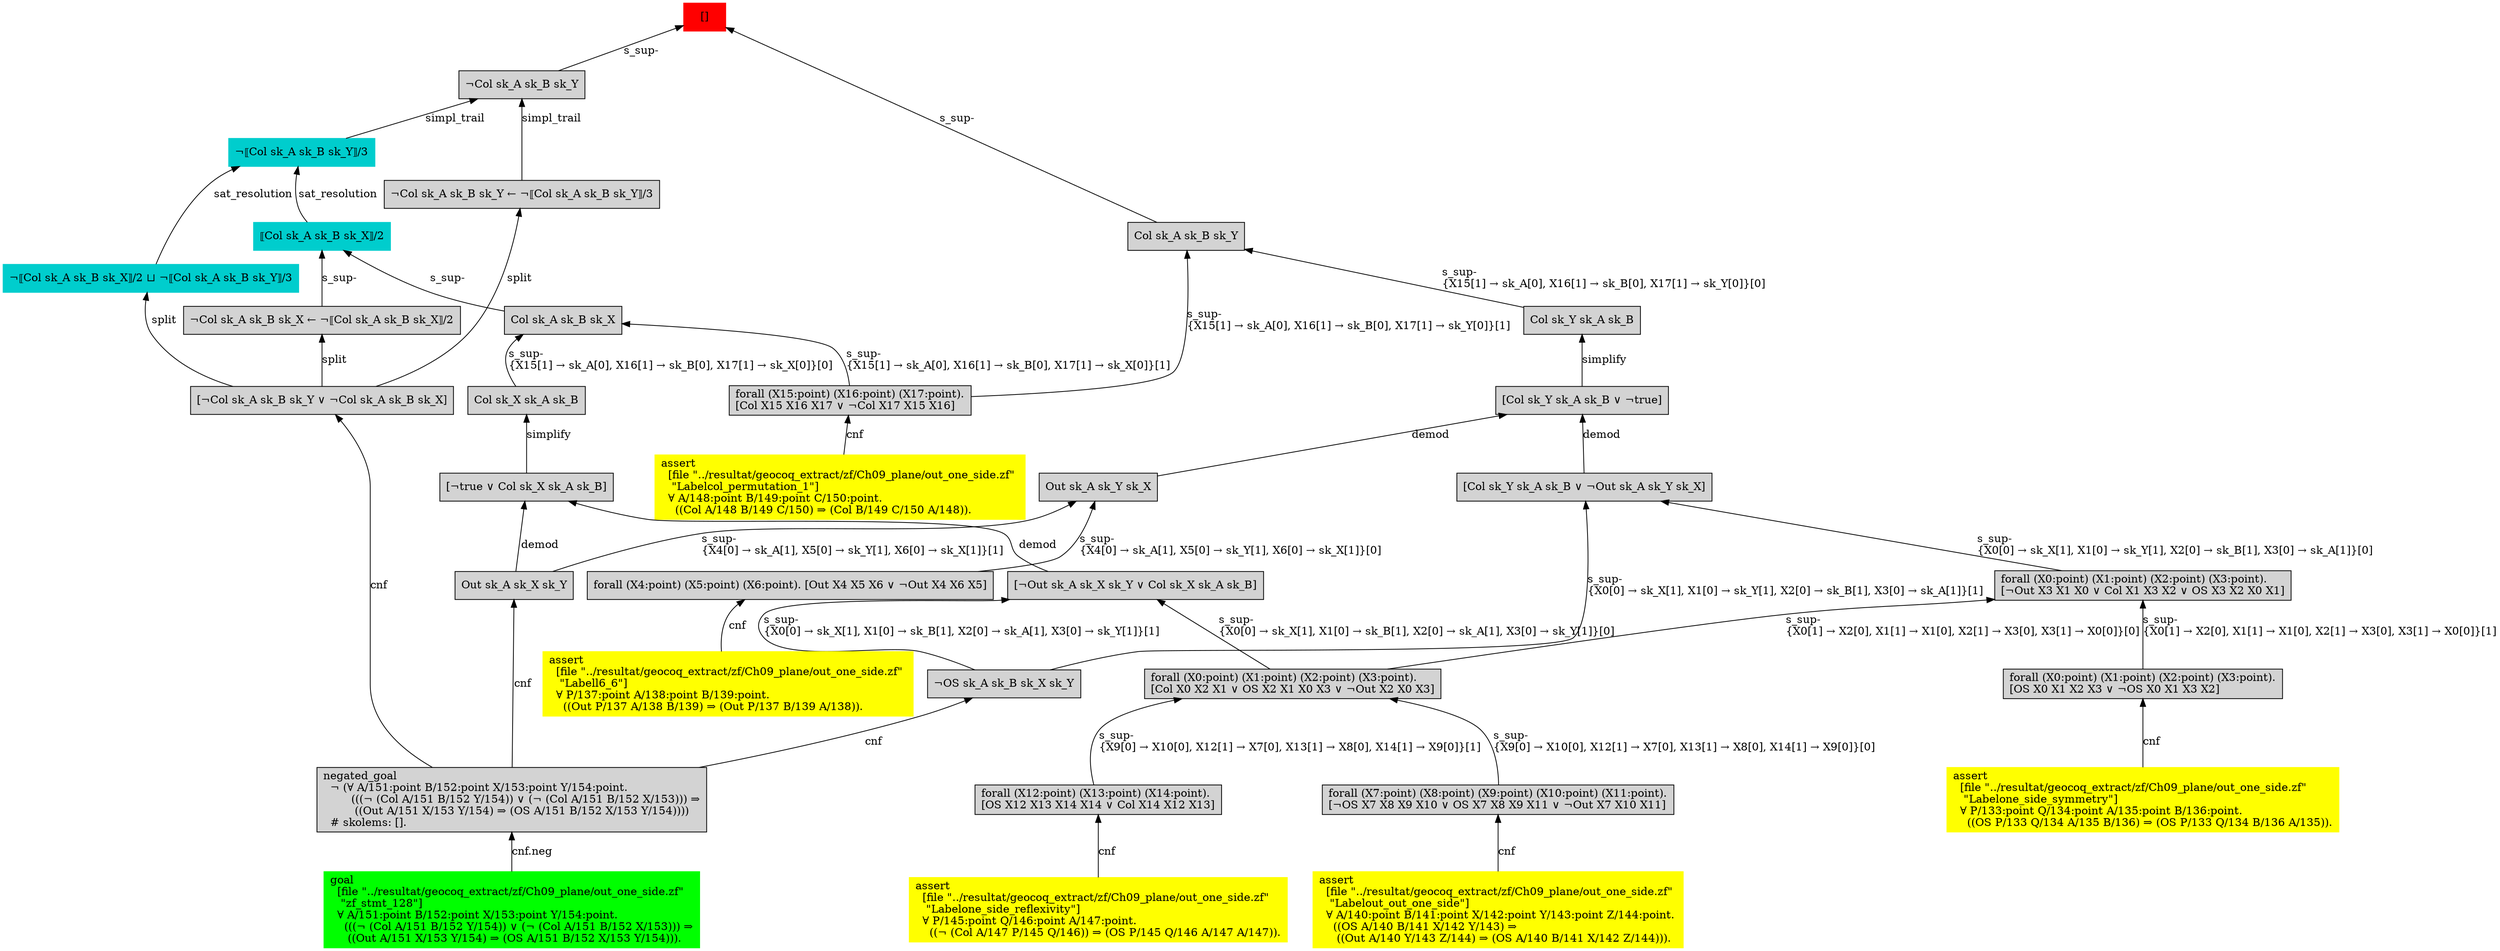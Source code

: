 digraph "unsat_graph" {
  vertex_0 [color=red, label="[]", shape=box, style=filled];
  vertex_0 -> vertex_1 [label="s_sup-\l", dir="back"];
  vertex_1 [shape=box, label="¬Col sk_A sk_B sk_Y\l", style=filled];
  vertex_1 -> vertex_2 [label="simpl_trail", dir="back"];
  vertex_2 [color=cyan3, shape=box, label="¬⟦Col sk_A sk_B sk_Y⟧/3\l", style=filled];
  vertex_2 -> vertex_3 [label="sat_resolution", dir="back"];
  vertex_3 [color=cyan3, shape=box, label="⟦Col sk_A sk_B sk_X⟧/2\l", style=filled];
  vertex_3 -> vertex_4 [label="s_sup-\l", dir="back"];
  vertex_4 [shape=box, label="¬Col sk_A sk_B sk_X ← ¬⟦Col sk_A sk_B sk_X⟧/2\l", style=filled];
  vertex_4 -> vertex_5 [label="split", dir="back"];
  vertex_5 [shape=box, label="[¬Col sk_A sk_B sk_Y ∨ ¬Col sk_A sk_B sk_X]\l", style=filled];
  vertex_5 -> vertex_6 [label="cnf", dir="back"];
  vertex_6 [shape=box, label="negated_goal\l  ¬ (∀ A/151:point B/152:point X/153:point Y/154:point.\l        (((¬ (Col A/151 B/152 Y/154)) ∨ (¬ (Col A/151 B/152 X/153))) ⇒\l         ((Out A/151 X/153 Y/154) ⇒ (OS A/151 B/152 X/153 Y/154))))\l  # skolems: [].\l", style=filled];
  vertex_6 -> vertex_7 [label="cnf.neg", dir="back"];
  vertex_7 [color=green, shape=box, label="goal\l  [file \"../resultat/geocoq_extract/zf/Ch09_plane/out_one_side.zf\" \l   \"zf_stmt_128\"]\l  ∀ A/151:point B/152:point X/153:point Y/154:point.\l    (((¬ (Col A/151 B/152 Y/154)) ∨ (¬ (Col A/151 B/152 X/153))) ⇒\l     ((Out A/151 X/153 Y/154) ⇒ (OS A/151 B/152 X/153 Y/154))).\l", style=filled];
  vertex_3 -> vertex_8 [label="s_sup-\l", dir="back"];
  vertex_8 [shape=box, label="Col sk_A sk_B sk_X\l", style=filled];
  vertex_8 -> vertex_9 [label="s_sup-\l\{X15[1] → sk_A[0], X16[1] → sk_B[0], X17[1] → sk_X[0]\}[1]\l", dir="back"];
  vertex_9 [shape=box, label="forall (X15:point) (X16:point) (X17:point).\l[Col X15 X16 X17 ∨ ¬Col X17 X15 X16]\l", style=filled];
  vertex_9 -> vertex_10 [label="cnf", dir="back"];
  vertex_10 [color=yellow, shape=box, label="assert\l  [file \"../resultat/geocoq_extract/zf/Ch09_plane/out_one_side.zf\" \l   \"Labelcol_permutation_1\"]\l  ∀ A/148:point B/149:point C/150:point.\l    ((Col A/148 B/149 C/150) ⇒ (Col B/149 C/150 A/148)).\l", style=filled];
  vertex_8 -> vertex_11 [label="s_sup-\l\{X15[1] → sk_A[0], X16[1] → sk_B[0], X17[1] → sk_X[0]\}[0]\l", dir="back"];
  vertex_11 [shape=box, label="Col sk_X sk_A sk_B\l", style=filled];
  vertex_11 -> vertex_12 [label="simplify", dir="back"];
  vertex_12 [shape=box, label="[¬true ∨ Col sk_X sk_A sk_B]\l", style=filled];
  vertex_12 -> vertex_13 [label="demod", dir="back"];
  vertex_13 [shape=box, label="Out sk_A sk_X sk_Y\l", style=filled];
  vertex_13 -> vertex_6 [label="cnf", dir="back"];
  vertex_12 -> vertex_14 [label="demod", dir="back"];
  vertex_14 [shape=box, label="[¬Out sk_A sk_X sk_Y ∨ Col sk_X sk_A sk_B]\l", style=filled];
  vertex_14 -> vertex_15 [label="s_sup-\l\{X0[0] → sk_X[1], X1[0] → sk_B[1], X2[0] → sk_A[1], X3[0] → sk_Y[1]\}[1]\l", dir="back"];
  vertex_15 [shape=box, label="¬OS sk_A sk_B sk_X sk_Y\l", style=filled];
  vertex_15 -> vertex_6 [label="cnf", dir="back"];
  vertex_14 -> vertex_16 [label="s_sup-\l\{X0[0] → sk_X[1], X1[0] → sk_B[1], X2[0] → sk_A[1], X3[0] → sk_Y[1]\}[0]\l", dir="back"];
  vertex_16 [shape=box, label="forall (X0:point) (X1:point) (X2:point) (X3:point).\l[Col X0 X2 X1 ∨ OS X2 X1 X0 X3 ∨ ¬Out X2 X0 X3]\l", style=filled];
  vertex_16 -> vertex_17 [label="s_sup-\l\{X9[0] → X10[0], X12[1] → X7[0], X13[1] → X8[0], X14[1] → X9[0]\}[0]\l", dir="back"];
  vertex_17 [shape=box, label="forall (X7:point) (X8:point) (X9:point) (X10:point) (X11:point).\l[¬OS X7 X8 X9 X10 ∨ OS X7 X8 X9 X11 ∨ ¬Out X7 X10 X11]\l", style=filled];
  vertex_17 -> vertex_18 [label="cnf", dir="back"];
  vertex_18 [color=yellow, shape=box, label="assert\l  [file \"../resultat/geocoq_extract/zf/Ch09_plane/out_one_side.zf\" \l   \"Labelout_out_one_side\"]\l  ∀ A/140:point B/141:point X/142:point Y/143:point Z/144:point.\l    ((OS A/140 B/141 X/142 Y/143) ⇒\l     ((Out A/140 Y/143 Z/144) ⇒ (OS A/140 B/141 X/142 Z/144))).\l", style=filled];
  vertex_16 -> vertex_19 [label="s_sup-\l\{X9[0] → X10[0], X12[1] → X7[0], X13[1] → X8[0], X14[1] → X9[0]\}[1]\l", dir="back"];
  vertex_19 [shape=box, label="forall (X12:point) (X13:point) (X14:point).\l[OS X12 X13 X14 X14 ∨ Col X14 X12 X13]\l", style=filled];
  vertex_19 -> vertex_20 [label="cnf", dir="back"];
  vertex_20 [color=yellow, shape=box, label="assert\l  [file \"../resultat/geocoq_extract/zf/Ch09_plane/out_one_side.zf\" \l   \"Labelone_side_reflexivity\"]\l  ∀ P/145:point Q/146:point A/147:point.\l    ((¬ (Col A/147 P/145 Q/146)) ⇒ (OS P/145 Q/146 A/147 A/147)).\l", style=filled];
  vertex_2 -> vertex_21 [label="sat_resolution", dir="back"];
  vertex_21 [color=cyan3, shape=box, label="¬⟦Col sk_A sk_B sk_X⟧/2 ⊔ ¬⟦Col sk_A sk_B sk_Y⟧/3\l", style=filled];
  vertex_21 -> vertex_5 [label="split", dir="back"];
  vertex_1 -> vertex_22 [label="simpl_trail", dir="back"];
  vertex_22 [shape=box, label="¬Col sk_A sk_B sk_Y ← ¬⟦Col sk_A sk_B sk_Y⟧/3\l", style=filled];
  vertex_22 -> vertex_5 [label="split", dir="back"];
  vertex_0 -> vertex_23 [label="s_sup-\l", dir="back"];
  vertex_23 [shape=box, label="Col sk_A sk_B sk_Y\l", style=filled];
  vertex_23 -> vertex_9 [label="s_sup-\l\{X15[1] → sk_A[0], X16[1] → sk_B[0], X17[1] → sk_Y[0]\}[1]\l", dir="back"];
  vertex_23 -> vertex_24 [label="s_sup-\l\{X15[1] → sk_A[0], X16[1] → sk_B[0], X17[1] → sk_Y[0]\}[0]\l", dir="back"];
  vertex_24 [shape=box, label="Col sk_Y sk_A sk_B\l", style=filled];
  vertex_24 -> vertex_25 [label="simplify", dir="back"];
  vertex_25 [shape=box, label="[Col sk_Y sk_A sk_B ∨ ¬true]\l", style=filled];
  vertex_25 -> vertex_26 [label="demod", dir="back"];
  vertex_26 [shape=box, label="Out sk_A sk_Y sk_X\l", style=filled];
  vertex_26 -> vertex_27 [label="s_sup-\l\{X4[0] → sk_A[1], X5[0] → sk_Y[1], X6[0] → sk_X[1]\}[0]\l", dir="back"];
  vertex_27 [shape=box, label="forall (X4:point) (X5:point) (X6:point). [Out X4 X5 X6 ∨ ¬Out X4 X6 X5]\l", style=filled];
  vertex_27 -> vertex_28 [label="cnf", dir="back"];
  vertex_28 [color=yellow, shape=box, label="assert\l  [file \"../resultat/geocoq_extract/zf/Ch09_plane/out_one_side.zf\" \l   \"Labell6_6\"]\l  ∀ P/137:point A/138:point B/139:point.\l    ((Out P/137 A/138 B/139) ⇒ (Out P/137 B/139 A/138)).\l", style=filled];
  vertex_26 -> vertex_13 [label="s_sup-\l\{X4[0] → sk_A[1], X5[0] → sk_Y[1], X6[0] → sk_X[1]\}[1]\l", dir="back"];
  vertex_25 -> vertex_29 [label="demod", dir="back"];
  vertex_29 [shape=box, label="[Col sk_Y sk_A sk_B ∨ ¬Out sk_A sk_Y sk_X]\l", style=filled];
  vertex_29 -> vertex_15 [label="s_sup-\l\{X0[0] → sk_X[1], X1[0] → sk_Y[1], X2[0] → sk_B[1], X3[0] → sk_A[1]\}[1]\l", dir="back"];
  vertex_29 -> vertex_30 [label="s_sup-\l\{X0[0] → sk_X[1], X1[0] → sk_Y[1], X2[0] → sk_B[1], X3[0] → sk_A[1]\}[0]\l", dir="back"];
  vertex_30 [shape=box, label="forall (X0:point) (X1:point) (X2:point) (X3:point).\l[¬Out X3 X1 X0 ∨ Col X1 X3 X2 ∨ OS X3 X2 X0 X1]\l", style=filled];
  vertex_30 -> vertex_31 [label="s_sup-\l\{X0[1] → X2[0], X1[1] → X1[0], X2[1] → X3[0], X3[1] → X0[0]\}[1]\l", dir="back"];
  vertex_31 [shape=box, label="forall (X0:point) (X1:point) (X2:point) (X3:point).\l[OS X0 X1 X2 X3 ∨ ¬OS X0 X1 X3 X2]\l", style=filled];
  vertex_31 -> vertex_32 [label="cnf", dir="back"];
  vertex_32 [color=yellow, shape=box, label="assert\l  [file \"../resultat/geocoq_extract/zf/Ch09_plane/out_one_side.zf\" \l   \"Labelone_side_symmetry\"]\l  ∀ P/133:point Q/134:point A/135:point B/136:point.\l    ((OS P/133 Q/134 A/135 B/136) ⇒ (OS P/133 Q/134 B/136 A/135)).\l", style=filled];
  vertex_30 -> vertex_16 [label="s_sup-\l\{X0[1] → X2[0], X1[1] → X1[0], X2[1] → X3[0], X3[1] → X0[0]\}[0]\l", dir="back"];
  }


